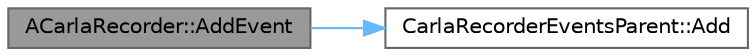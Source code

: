 digraph "ACarlaRecorder::AddEvent"
{
 // INTERACTIVE_SVG=YES
 // LATEX_PDF_SIZE
  bgcolor="transparent";
  edge [fontname=Helvetica,fontsize=10,labelfontname=Helvetica,labelfontsize=10];
  node [fontname=Helvetica,fontsize=10,shape=box,height=0.2,width=0.4];
  rankdir="LR";
  Node1 [id="Node000001",label="ACarlaRecorder::AddEvent",height=0.2,width=0.4,color="gray40", fillcolor="grey60", style="filled", fontcolor="black",tooltip=" "];
  Node1 -> Node2 [id="edge1_Node000001_Node000002",color="steelblue1",style="solid",tooltip=" "];
  Node2 [id="Node000002",label="CarlaRecorderEventsParent::Add",height=0.2,width=0.4,color="grey40", fillcolor="white", style="filled",URL="$dd/d35/classCarlaRecorderEventsParent.html#a698fea850be7b6771c3f4d0b651d6295",tooltip=" "];
}
